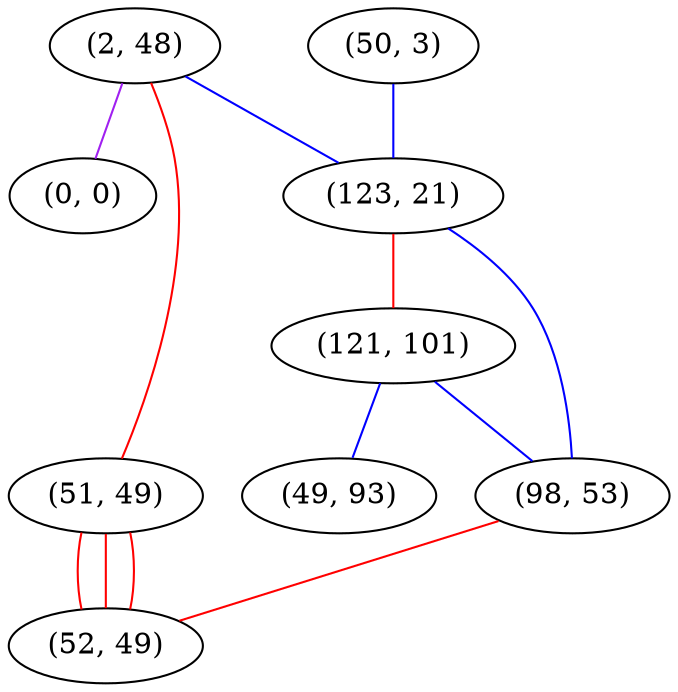 graph "" {
"(2, 48)";
"(0, 0)";
"(50, 3)";
"(123, 21)";
"(121, 101)";
"(98, 53)";
"(51, 49)";
"(49, 93)";
"(52, 49)";
"(2, 48)" -- "(51, 49)"  [color=red, key=0, weight=1];
"(2, 48)" -- "(0, 0)"  [color=purple, key=0, weight=4];
"(2, 48)" -- "(123, 21)"  [color=blue, key=0, weight=3];
"(50, 3)" -- "(123, 21)"  [color=blue, key=0, weight=3];
"(123, 21)" -- "(121, 101)"  [color=red, key=0, weight=1];
"(123, 21)" -- "(98, 53)"  [color=blue, key=0, weight=3];
"(121, 101)" -- "(49, 93)"  [color=blue, key=0, weight=3];
"(121, 101)" -- "(98, 53)"  [color=blue, key=0, weight=3];
"(98, 53)" -- "(52, 49)"  [color=red, key=0, weight=1];
"(51, 49)" -- "(52, 49)"  [color=red, key=0, weight=1];
"(51, 49)" -- "(52, 49)"  [color=red, key=1, weight=1];
"(51, 49)" -- "(52, 49)"  [color=red, key=2, weight=1];
}
